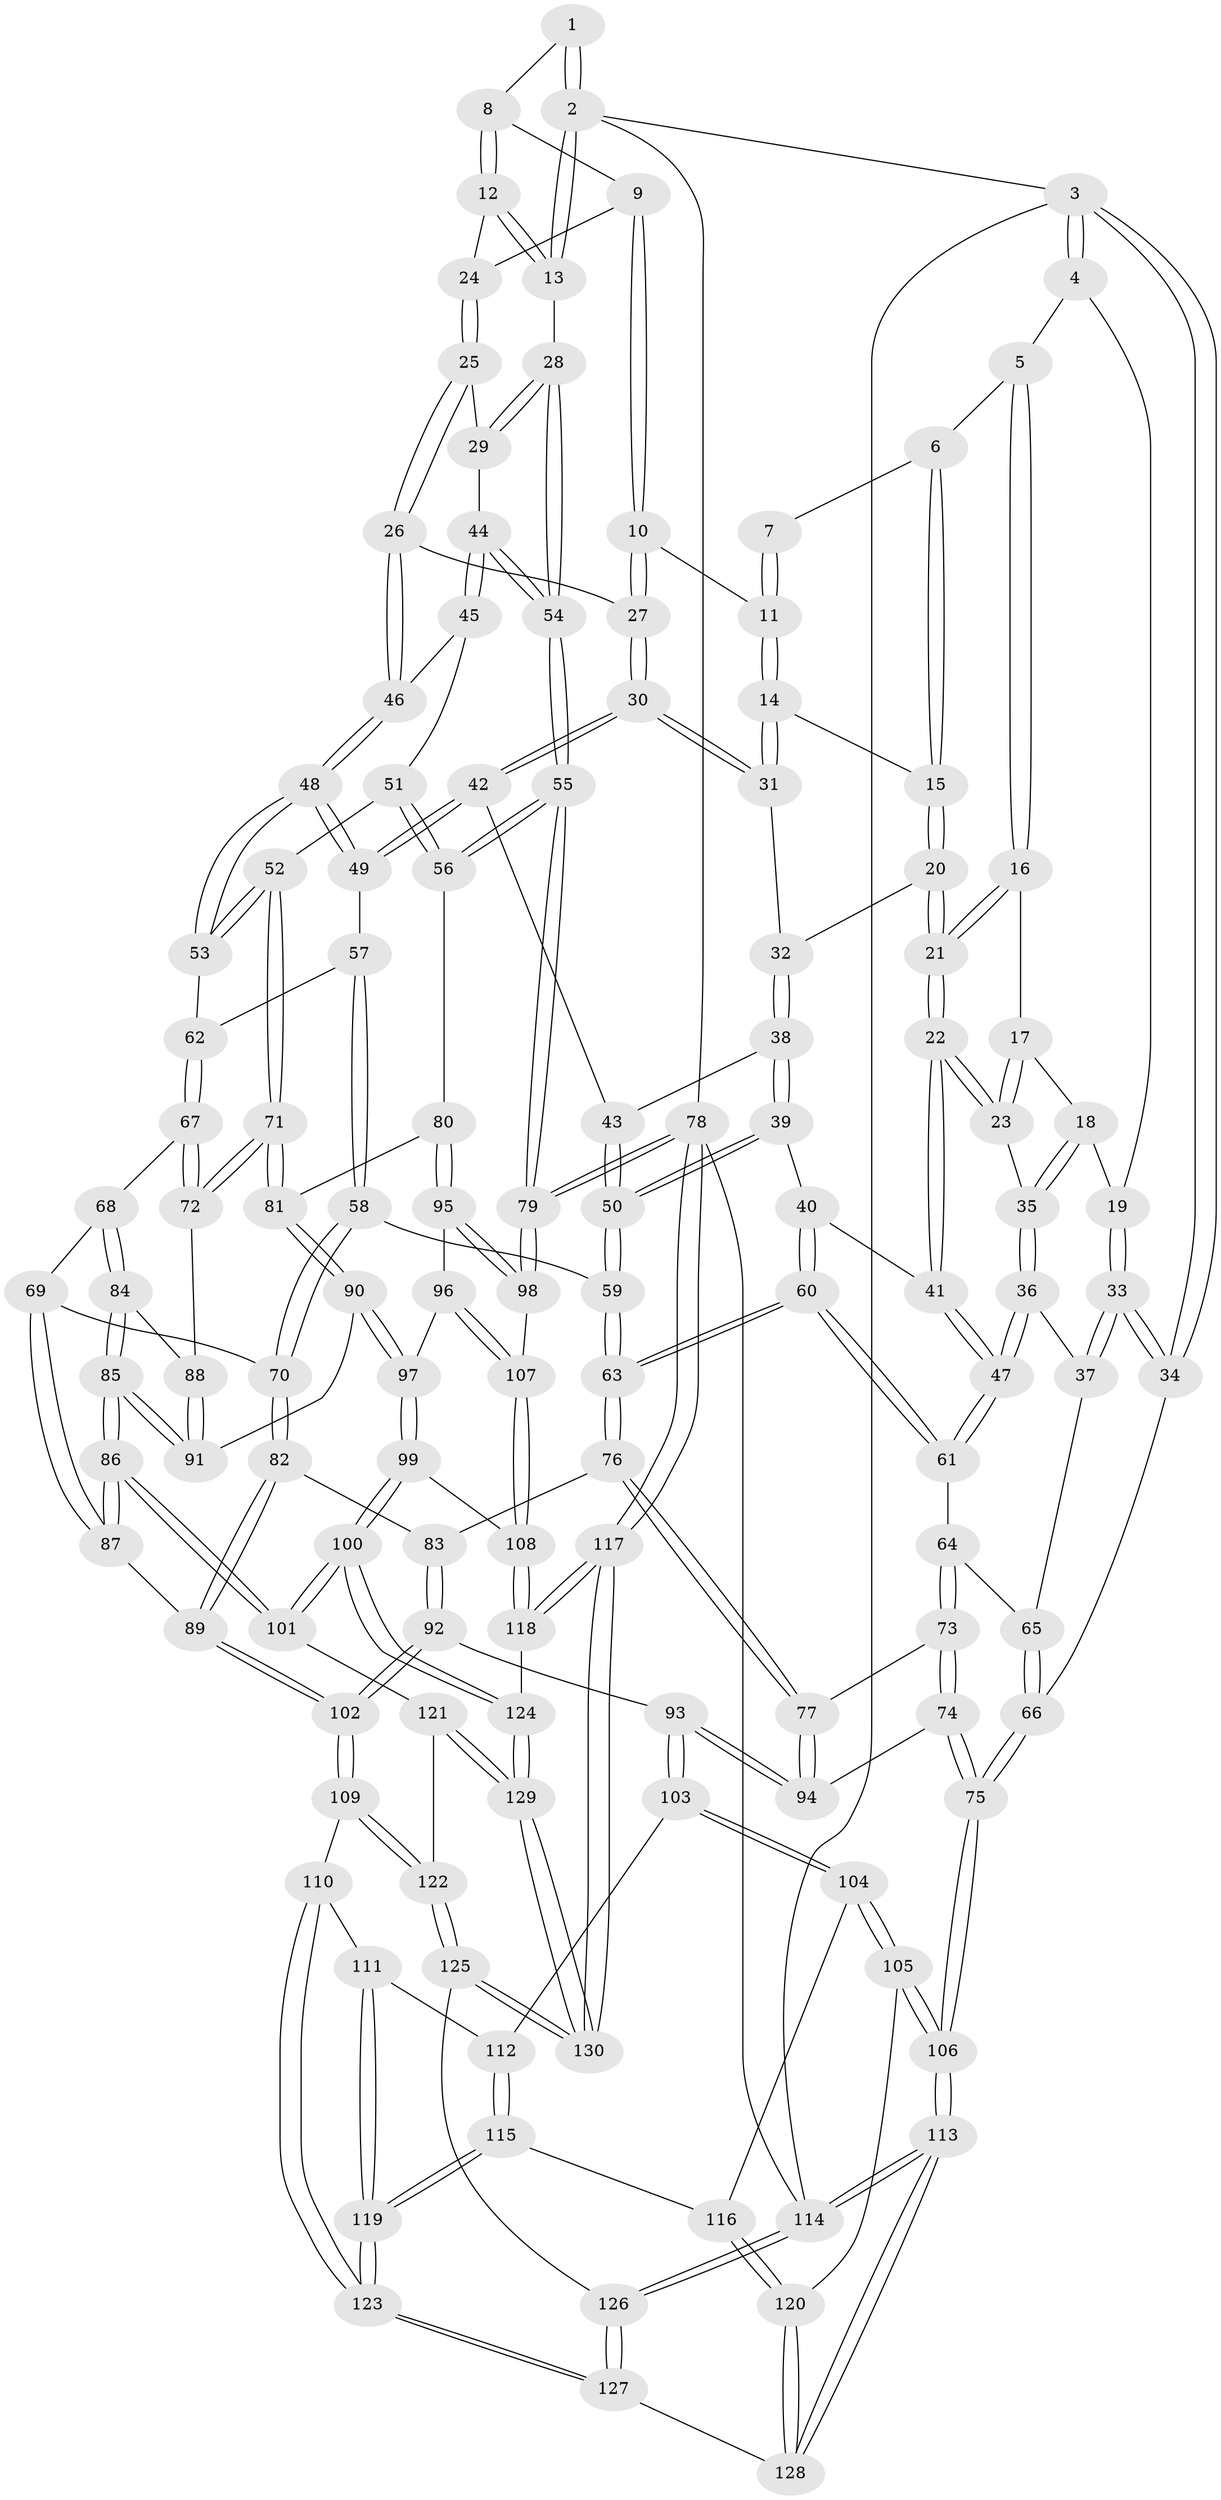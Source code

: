 // Generated by graph-tools (version 1.1) at 2025/38/03/09/25 02:38:24]
// undirected, 130 vertices, 322 edges
graph export_dot {
graph [start="1"]
  node [color=gray90,style=filled];
  1 [pos="+0.7201012287396326+0"];
  2 [pos="+1+0"];
  3 [pos="+0+0"];
  4 [pos="+0.012897243869663313+0"];
  5 [pos="+0.19664962051179288+0"];
  6 [pos="+0.41018021412936345+0"];
  7 [pos="+0.5437942347748597+0"];
  8 [pos="+0.7209084810837157+0"];
  9 [pos="+0.7124260173819967+0"];
  10 [pos="+0.6973797461817918+0.04528015887485674"];
  11 [pos="+0.5841997063819901+0.039747097959568795"];
  12 [pos="+0.8214902291584283+0.04867208768085097"];
  13 [pos="+1+0"];
  14 [pos="+0.5509796361789413+0.09855541036500062"];
  15 [pos="+0.420320697296975+0"];
  16 [pos="+0.19954763735475683+0"];
  17 [pos="+0.17193105965526667+0"];
  18 [pos="+0.11016923638665396+0.1105764997179305"];
  19 [pos="+0.05894285735824128+0.10734507683972892"];
  20 [pos="+0.39482345662501617+0.09161911951124328"];
  21 [pos="+0.2916974059107928+0.14967762049724043"];
  22 [pos="+0.2722776578876722+0.1813055640803092"];
  23 [pos="+0.20139116715227562+0.14532228108770553"];
  24 [pos="+0.8159705797143635+0.05483152168315242"];
  25 [pos="+0.7882969123941471+0.1294497371623922"];
  26 [pos="+0.7694542956314553+0.13695363318985246"];
  27 [pos="+0.7026853444399972+0.07277791220085919"];
  28 [pos="+1+0"];
  29 [pos="+0.7972734106956484+0.1306944653383404"];
  30 [pos="+0.5980698023606066+0.15047360918377034"];
  31 [pos="+0.5507735120355395+0.10047808781314721"];
  32 [pos="+0.4583119868160922+0.13106304648406855"];
  33 [pos="+0+0.22247994364497706"];
  34 [pos="+0+0.22848154525016798"];
  35 [pos="+0.13267608598850686+0.1292946829359455"];
  36 [pos="+0.10559196315415284+0.20395149684161393"];
  37 [pos="+0.0038881802977022125+0.26032114704568793"];
  38 [pos="+0.4644226472521377+0.19646033894860082"];
  39 [pos="+0.3741788727405484+0.2767947616679439"];
  40 [pos="+0.34103660260735646+0.2609549683477404"];
  41 [pos="+0.2746733403690316+0.225529811398343"];
  42 [pos="+0.6142991895092982+0.24118534729772523"];
  43 [pos="+0.5497937968904645+0.24973868303999247"];
  44 [pos="+1+0.2625256971938949"];
  45 [pos="+0.8229806538275253+0.26521296293575874"];
  46 [pos="+0.7380782155035001+0.22877022454526935"];
  47 [pos="+0.22361309761661505+0.2815628252471669"];
  48 [pos="+0.665438941325284+0.27279051086731476"];
  49 [pos="+0.6244881413246248+0.24875553140406392"];
  50 [pos="+0.4342109400694755+0.36386813394946754"];
  51 [pos="+0.8102886415447021+0.32865335782749"];
  52 [pos="+0.7896622421363195+0.38986453027122997"];
  53 [pos="+0.6684936338668395+0.2985258009679749"];
  54 [pos="+1+0.2944256391133984"];
  55 [pos="+1+0.3416482146628826"];
  56 [pos="+1+0.381954934027542"];
  57 [pos="+0.5444389094500403+0.3467126292342235"];
  58 [pos="+0.46047975404460684+0.4215133015289851"];
  59 [pos="+0.4394725169184932+0.4051076916625608"];
  60 [pos="+0.29230759716287696+0.46158320419443727"];
  61 [pos="+0.1938524110397213+0.3315002038898469"];
  62 [pos="+0.64622631015391+0.36032792958014376"];
  63 [pos="+0.29564250247549445+0.4663882126966811"];
  64 [pos="+0.15880090920986514+0.34293347014182884"];
  65 [pos="+0.13579085573785163+0.3358810172101495"];
  66 [pos="+0+0.5414573248621727"];
  67 [pos="+0.6230065213835122+0.43143483093371504"];
  68 [pos="+0.606484715063766+0.4487650802186179"];
  69 [pos="+0.592235337887886+0.44900712388470926"];
  70 [pos="+0.48355536654340614+0.4442961432679474"];
  71 [pos="+0.8300128671076589+0.46007551849864486"];
  72 [pos="+0.8050750969058709+0.46291057497440236"];
  73 [pos="+0.12364084073202082+0.43174980999755225"];
  74 [pos="+0.04863205711702068+0.5595619530825812"];
  75 [pos="+0+0.6363540041486215"];
  76 [pos="+0.2942375076692561+0.47059044468813743"];
  77 [pos="+0.2694370180594377+0.5093209440068478"];
  78 [pos="+1+1"];
  79 [pos="+1+0.7499625668725777"];
  80 [pos="+0.8948299168172261+0.4833719817234404"];
  81 [pos="+0.8787452198000774+0.48426194722382926"];
  82 [pos="+0.4624447390605855+0.6040741860767964"];
  83 [pos="+0.3706302463927164+0.5395297592112535"];
  84 [pos="+0.62465711129777+0.4938354811007368"];
  85 [pos="+0.6111110160472571+0.6379660372445491"];
  86 [pos="+0.5420628856030075+0.7219736312085592"];
  87 [pos="+0.49972730608536425+0.7084255311476293"];
  88 [pos="+0.699219372893212+0.5282676289087745"];
  89 [pos="+0.4735449352527035+0.7010671414378217"];
  90 [pos="+0.7726506257627604+0.6138661092237577"];
  91 [pos="+0.7218340719439951+0.6030287513202031"];
  92 [pos="+0.3039988999928213+0.6730470228682105"];
  93 [pos="+0.27619671221664965+0.6620371886991745"];
  94 [pos="+0.2320069165293348+0.5829152480285578"];
  95 [pos="+0.9267127514306203+0.6598392650702729"];
  96 [pos="+0.9163858237245565+0.6682097467653276"];
  97 [pos="+0.7902575293407467+0.6926789125221283"];
  98 [pos="+1+0.7218544377556371"];
  99 [pos="+0.7604307196132274+0.7786551852876225"];
  100 [pos="+0.6574321074700317+0.8137300492034175"];
  101 [pos="+0.5921974106108449+0.7819467886056769"];
  102 [pos="+0.4133437751701806+0.7198052406142684"];
  103 [pos="+0.174283285593792+0.7679123468786752"];
  104 [pos="+0.10546916716071901+0.7709883522492138"];
  105 [pos="+0+0.7430556030722951"];
  106 [pos="+0+0.6779879237354438"];
  107 [pos="+0.8889865243501287+0.7939249627459978"];
  108 [pos="+0.8605399110574324+0.8254889424823011"];
  109 [pos="+0.362264227641127+0.8323907698123093"];
  110 [pos="+0.25934974515515696+0.8442041080760682"];
  111 [pos="+0.22299695866118738+0.8179614540738058"];
  112 [pos="+0.18725040598508197+0.7875627390071956"];
  113 [pos="+0+0.9741753903222463"];
  114 [pos="+0+1"];
  115 [pos="+0.17485567433041313+0.9089927180502011"];
  116 [pos="+0.1309225262435834+0.8525295048607782"];
  117 [pos="+1+1"];
  118 [pos="+0.952152081311976+0.9967226103368115"];
  119 [pos="+0.18042006708306024+0.9336242680342881"];
  120 [pos="+0.10564175214408918+0.9278963015111611"];
  121 [pos="+0.5263997950258843+0.8931067123477747"];
  122 [pos="+0.38635129264170165+1"];
  123 [pos="+0.19231168595591763+1"];
  124 [pos="+0.6689239746649226+0.8669279790922317"];
  125 [pos="+0.35794242752396743+1"];
  126 [pos="+0.27882016477081406+1"];
  127 [pos="+0.19219948582347673+1"];
  128 [pos="+0.12207412508454174+0.9576630536421653"];
  129 [pos="+0.6807808225702643+1"];
  130 [pos="+0.6886707287984515+1"];
  1 -- 2;
  1 -- 2;
  1 -- 8;
  2 -- 3;
  2 -- 13;
  2 -- 13;
  2 -- 78;
  3 -- 4;
  3 -- 4;
  3 -- 34;
  3 -- 34;
  3 -- 114;
  4 -- 5;
  4 -- 19;
  5 -- 6;
  5 -- 16;
  5 -- 16;
  6 -- 7;
  6 -- 15;
  6 -- 15;
  7 -- 11;
  7 -- 11;
  8 -- 9;
  8 -- 12;
  8 -- 12;
  9 -- 10;
  9 -- 10;
  9 -- 24;
  10 -- 11;
  10 -- 27;
  10 -- 27;
  11 -- 14;
  11 -- 14;
  12 -- 13;
  12 -- 13;
  12 -- 24;
  13 -- 28;
  14 -- 15;
  14 -- 31;
  14 -- 31;
  15 -- 20;
  15 -- 20;
  16 -- 17;
  16 -- 21;
  16 -- 21;
  17 -- 18;
  17 -- 23;
  17 -- 23;
  18 -- 19;
  18 -- 35;
  18 -- 35;
  19 -- 33;
  19 -- 33;
  20 -- 21;
  20 -- 21;
  20 -- 32;
  21 -- 22;
  21 -- 22;
  22 -- 23;
  22 -- 23;
  22 -- 41;
  22 -- 41;
  23 -- 35;
  24 -- 25;
  24 -- 25;
  25 -- 26;
  25 -- 26;
  25 -- 29;
  26 -- 27;
  26 -- 46;
  26 -- 46;
  27 -- 30;
  27 -- 30;
  28 -- 29;
  28 -- 29;
  28 -- 54;
  28 -- 54;
  29 -- 44;
  30 -- 31;
  30 -- 31;
  30 -- 42;
  30 -- 42;
  31 -- 32;
  32 -- 38;
  32 -- 38;
  33 -- 34;
  33 -- 34;
  33 -- 37;
  33 -- 37;
  34 -- 66;
  35 -- 36;
  35 -- 36;
  36 -- 37;
  36 -- 47;
  36 -- 47;
  37 -- 65;
  38 -- 39;
  38 -- 39;
  38 -- 43;
  39 -- 40;
  39 -- 50;
  39 -- 50;
  40 -- 41;
  40 -- 60;
  40 -- 60;
  41 -- 47;
  41 -- 47;
  42 -- 43;
  42 -- 49;
  42 -- 49;
  43 -- 50;
  43 -- 50;
  44 -- 45;
  44 -- 45;
  44 -- 54;
  44 -- 54;
  45 -- 46;
  45 -- 51;
  46 -- 48;
  46 -- 48;
  47 -- 61;
  47 -- 61;
  48 -- 49;
  48 -- 49;
  48 -- 53;
  48 -- 53;
  49 -- 57;
  50 -- 59;
  50 -- 59;
  51 -- 52;
  51 -- 56;
  51 -- 56;
  52 -- 53;
  52 -- 53;
  52 -- 71;
  52 -- 71;
  53 -- 62;
  54 -- 55;
  54 -- 55;
  55 -- 56;
  55 -- 56;
  55 -- 79;
  55 -- 79;
  56 -- 80;
  57 -- 58;
  57 -- 58;
  57 -- 62;
  58 -- 59;
  58 -- 70;
  58 -- 70;
  59 -- 63;
  59 -- 63;
  60 -- 61;
  60 -- 61;
  60 -- 63;
  60 -- 63;
  61 -- 64;
  62 -- 67;
  62 -- 67;
  63 -- 76;
  63 -- 76;
  64 -- 65;
  64 -- 73;
  64 -- 73;
  65 -- 66;
  65 -- 66;
  66 -- 75;
  66 -- 75;
  67 -- 68;
  67 -- 72;
  67 -- 72;
  68 -- 69;
  68 -- 84;
  68 -- 84;
  69 -- 70;
  69 -- 87;
  69 -- 87;
  70 -- 82;
  70 -- 82;
  71 -- 72;
  71 -- 72;
  71 -- 81;
  71 -- 81;
  72 -- 88;
  73 -- 74;
  73 -- 74;
  73 -- 77;
  74 -- 75;
  74 -- 75;
  74 -- 94;
  75 -- 106;
  75 -- 106;
  76 -- 77;
  76 -- 77;
  76 -- 83;
  77 -- 94;
  77 -- 94;
  78 -- 79;
  78 -- 79;
  78 -- 117;
  78 -- 117;
  78 -- 114;
  79 -- 98;
  79 -- 98;
  80 -- 81;
  80 -- 95;
  80 -- 95;
  81 -- 90;
  81 -- 90;
  82 -- 83;
  82 -- 89;
  82 -- 89;
  83 -- 92;
  83 -- 92;
  84 -- 85;
  84 -- 85;
  84 -- 88;
  85 -- 86;
  85 -- 86;
  85 -- 91;
  85 -- 91;
  86 -- 87;
  86 -- 87;
  86 -- 101;
  86 -- 101;
  87 -- 89;
  88 -- 91;
  88 -- 91;
  89 -- 102;
  89 -- 102;
  90 -- 91;
  90 -- 97;
  90 -- 97;
  92 -- 93;
  92 -- 102;
  92 -- 102;
  93 -- 94;
  93 -- 94;
  93 -- 103;
  93 -- 103;
  95 -- 96;
  95 -- 98;
  95 -- 98;
  96 -- 97;
  96 -- 107;
  96 -- 107;
  97 -- 99;
  97 -- 99;
  98 -- 107;
  99 -- 100;
  99 -- 100;
  99 -- 108;
  100 -- 101;
  100 -- 101;
  100 -- 124;
  100 -- 124;
  101 -- 121;
  102 -- 109;
  102 -- 109;
  103 -- 104;
  103 -- 104;
  103 -- 112;
  104 -- 105;
  104 -- 105;
  104 -- 116;
  105 -- 106;
  105 -- 106;
  105 -- 120;
  106 -- 113;
  106 -- 113;
  107 -- 108;
  107 -- 108;
  108 -- 118;
  108 -- 118;
  109 -- 110;
  109 -- 122;
  109 -- 122;
  110 -- 111;
  110 -- 123;
  110 -- 123;
  111 -- 112;
  111 -- 119;
  111 -- 119;
  112 -- 115;
  112 -- 115;
  113 -- 114;
  113 -- 114;
  113 -- 128;
  113 -- 128;
  114 -- 126;
  114 -- 126;
  115 -- 116;
  115 -- 119;
  115 -- 119;
  116 -- 120;
  116 -- 120;
  117 -- 118;
  117 -- 118;
  117 -- 130;
  117 -- 130;
  118 -- 124;
  119 -- 123;
  119 -- 123;
  120 -- 128;
  120 -- 128;
  121 -- 122;
  121 -- 129;
  121 -- 129;
  122 -- 125;
  122 -- 125;
  123 -- 127;
  123 -- 127;
  124 -- 129;
  124 -- 129;
  125 -- 126;
  125 -- 130;
  125 -- 130;
  126 -- 127;
  126 -- 127;
  127 -- 128;
  129 -- 130;
  129 -- 130;
}
